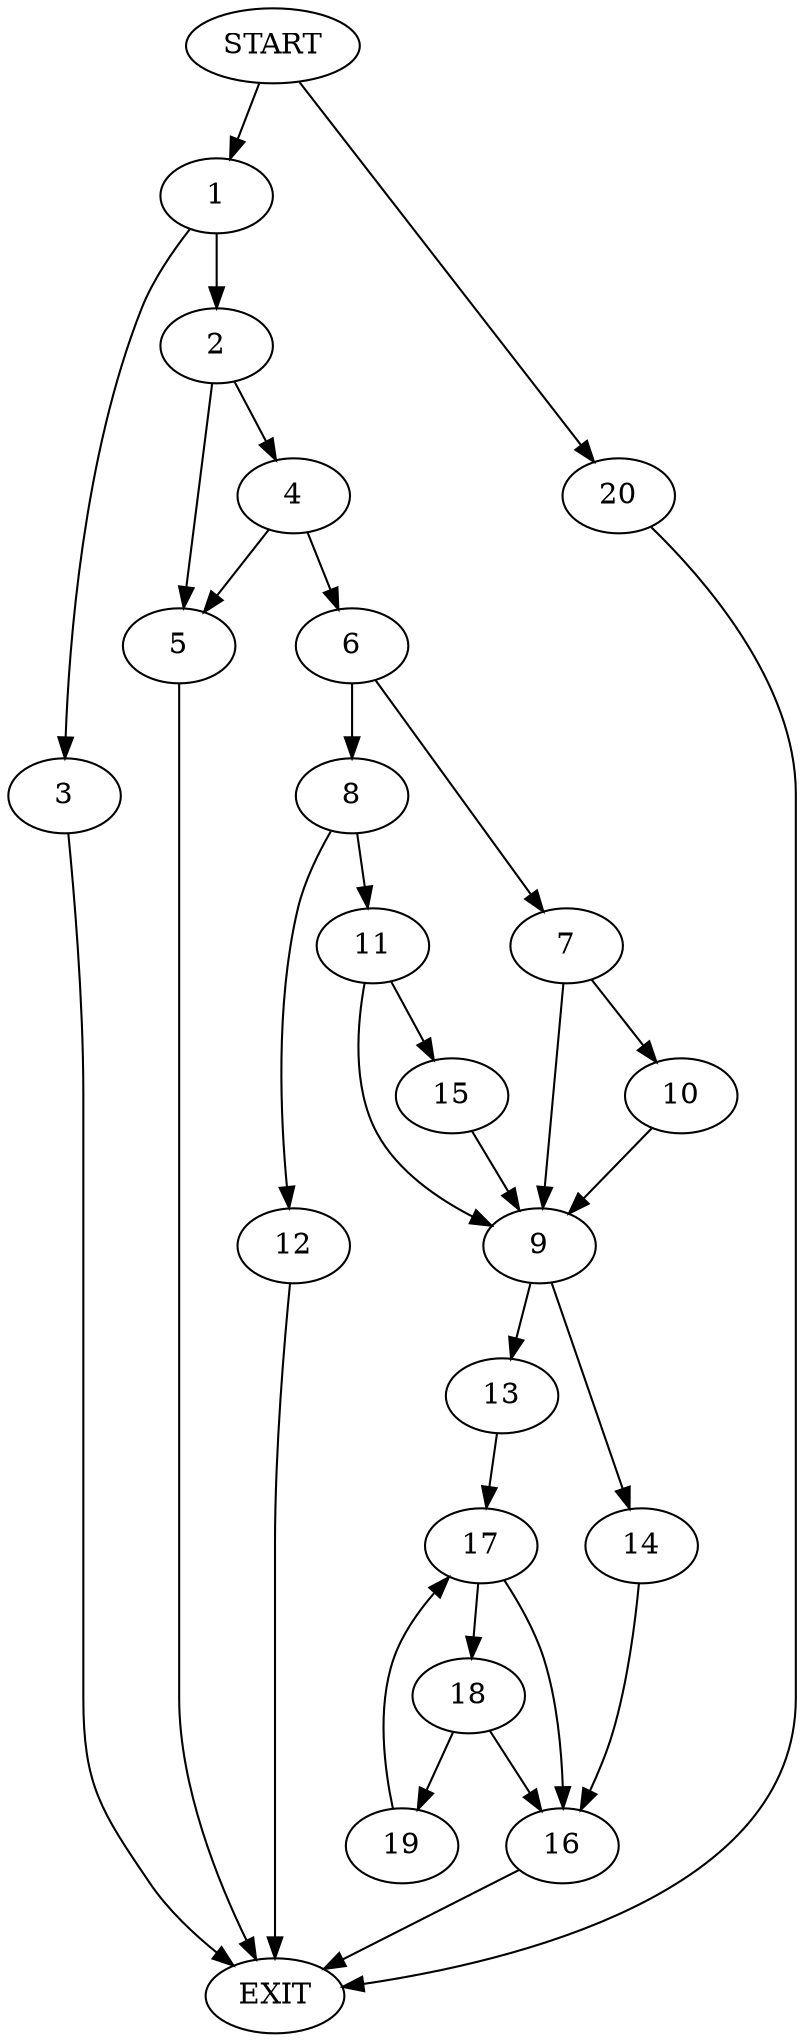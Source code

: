 digraph {
0 [label="START"]
21 [label="EXIT"]
0 -> 1
1 -> 2
1 -> 3
2 -> 4
2 -> 5
3 -> 21
4 -> 6
4 -> 5
5 -> 21
6 -> 7
6 -> 8
7 -> 9
7 -> 10
8 -> 11
8 -> 12
9 -> 13
9 -> 14
10 -> 9
12 -> 21
11 -> 9
11 -> 15
15 -> 9
14 -> 16
13 -> 17
16 -> 21
17 -> 16
17 -> 18
18 -> 19
18 -> 16
19 -> 17
0 -> 20
20 -> 21
}
